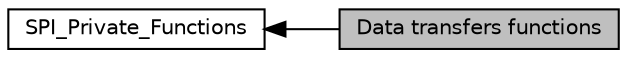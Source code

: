 digraph "Data transfers functions"
{
  edge [fontname="Helvetica",fontsize="10",labelfontname="Helvetica",labelfontsize="10"];
  node [fontname="Helvetica",fontsize="10",shape=record];
  rankdir=LR;
  Node0 [label="Data transfers functions",height=0.2,width=0.4,color="black", fillcolor="grey75", style="filled", fontcolor="black"];
  Node1 [label="SPI_Private_Functions",height=0.2,width=0.4,color="black", fillcolor="white", style="filled",URL="$group___s_p_i___private___functions.html"];
  Node1->Node0 [shape=plaintext, dir="back", style="solid"];
}
